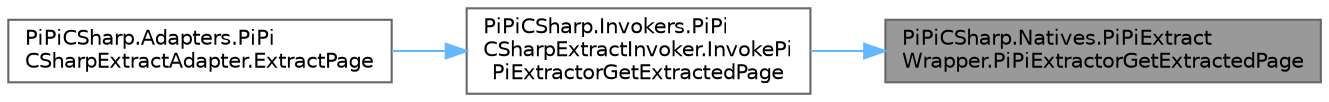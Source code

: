digraph "PiPiCSharp.Natives.PiPiExtractWrapper.PiPiExtractorGetExtractedPage"
{
 // LATEX_PDF_SIZE
  bgcolor="transparent";
  edge [fontname=Helvetica,fontsize=10,labelfontname=Helvetica,labelfontsize=10];
  node [fontname=Helvetica,fontsize=10,shape=box,height=0.2,width=0.4];
  rankdir="RL";
  Node1 [id="Node000001",label="PiPiCSharp.Natives.PiPiExtract\lWrapper.PiPiExtractorGetExtractedPage",height=0.2,width=0.4,color="gray40", fillcolor="grey60", style="filled", fontcolor="black",tooltip="Invoke c++ PiPiExtractor get extracted page from extracted pages."];
  Node1 -> Node2 [id="edge1_Node000001_Node000002",dir="back",color="steelblue1",style="solid",tooltip=" "];
  Node2 [id="Node000002",label="PiPiCSharp.Invokers.PiPi\lCSharpExtractInvoker.InvokePi\lPiExtractorGetExtractedPage",height=0.2,width=0.4,color="grey40", fillcolor="white", style="filled",URL="$class_pi_pi_c_sharp_1_1_invokers_1_1_pi_pi_c_sharp_extract_invoker.html#ab395e40c0b61a47a33bab2cdbdf5e8ac",tooltip="Invoke PiPiEditWrapper PiPiExtractorGetExtractedPage."];
  Node2 -> Node3 [id="edge2_Node000002_Node000003",dir="back",color="steelblue1",style="solid",tooltip=" "];
  Node3 [id="Node000003",label="PiPiCSharp.Adapters.PiPi\lCSharpExtractAdapter.ExtractPage",height=0.2,width=0.4,color="grey40", fillcolor="white", style="filled",URL="$class_pi_pi_c_sharp_1_1_adapters_1_1_pi_pi_c_sharp_extract_adapter.html#afa6013bf7a8620a12e3d7bd21b8e1d4a",tooltip="Extract pages in pdf."];
}
